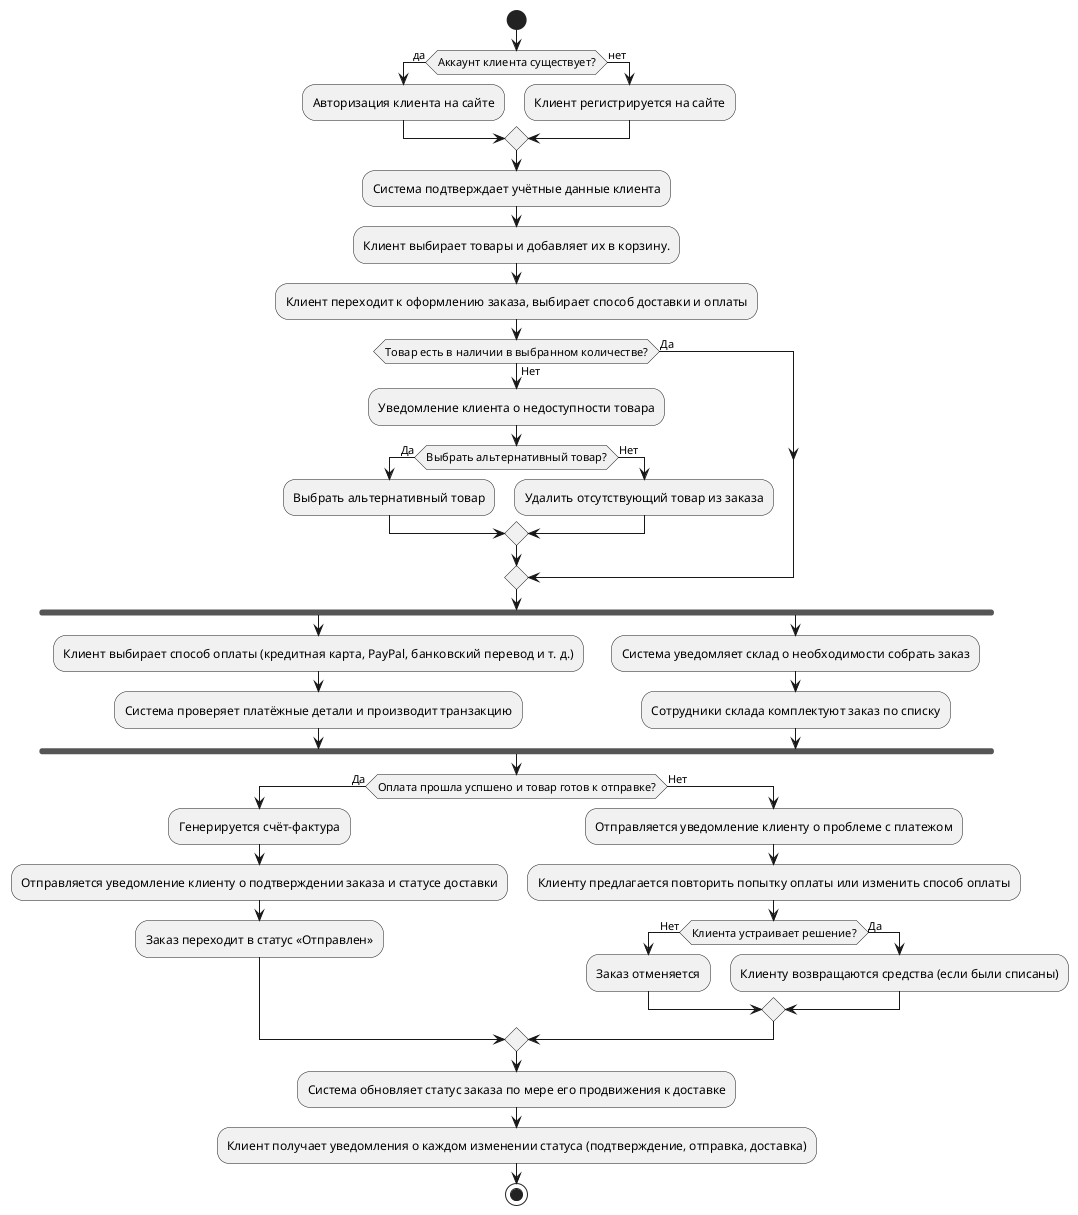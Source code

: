 @startuml example
start
if (Аккаунт клиента существует?) then (да)
    :Авторизация клиента на сайте;
else (нет)
    :Клиент регистрируется на сайте;
endif
:Система подтверждает учётные данные клиента;
:Клиент выбирает товары и добавляет их в корзину.;
:Клиент переходит к оформлению заказа, выбирает способ доставки и оплаты;
if (Товар есть в наличии в выбранном количестве?) then (Да)

else (Нет)
  :Уведомление клиента о недоступности товара;
  if (Выбрать альтернативный товар?) then (Да)
    :Выбрать альтернативный товар;
  else (Нет)
    :Удалить отсутствующий товар из заказа;
  endif
endif
fork
  :Клиент выбирает способ оплаты (кредитная карта, PayPal, банковский перевод и т. д.);
  :Система проверяет платёжные детали и производит транзакцию;
fork again
  :Система уведомляет склад о необходимости собрать заказ;
  :Сотрудники склада комплектуют заказ по списку;
end fork
if (Оплата прошла успшено и товар готов к отправке?) then (Да)
  :Генерируется счёт-фактура;
  :Отправляется уведомление клиенту о подтверждении заказа и статусе доставки;
  :Заказ переходит в статус «Отправлен»;
else (Нет)
  :Отправляется уведомление клиенту о проблеме с платежом;
  :Клиенту предлагается повторить попытку оплаты или изменить способ оплаты;
  if (Клиента устраивает решение?) then (Нет)
    :Заказ отменяется;
  else (Да)
    :Клиенту возвращаются средства (если были списаны);
  endif
endif
:Система обновляет статус заказа по мере его продвижения к доставке;
:Клиент получает уведомления о каждом изменении статуса (подтверждение, отправка, доставка);
stop
@enduml